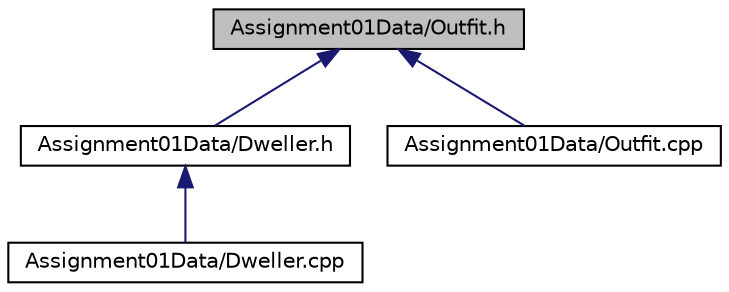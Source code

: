 digraph "Assignment01Data/Outfit.h"
{
  bgcolor="transparent";
  edge [fontname="Helvetica",fontsize="10",labelfontname="Helvetica",labelfontsize="10"];
  node [fontname="Helvetica",fontsize="10",shape=record];
  Node1 [label="Assignment01Data/Outfit.h",height=0.2,width=0.4,color="black", fillcolor="grey75", style="filled", fontcolor="black"];
  Node1 -> Node2 [dir="back",color="midnightblue",fontsize="10",style="solid",fontname="Helvetica"];
  Node2 [label="Assignment01Data/Dweller.h",height=0.2,width=0.4,color="black",URL="$Dweller_8h.html",tooltip="Dweller header file is the main object to the game that can be assigned with items. "];
  Node2 -> Node3 [dir="back",color="midnightblue",fontsize="10",style="solid",fontname="Helvetica"];
  Node3 [label="Assignment01Data/Dweller.cpp",height=0.2,width=0.4,color="black",URL="$Dweller_8cpp.html"];
  Node1 -> Node4 [dir="back",color="midnightblue",fontsize="10",style="solid",fontname="Helvetica"];
  Node4 [label="Assignment01Data/Outfit.cpp",height=0.2,width=0.4,color="black",URL="$Outfit_8cpp.html"];
}
